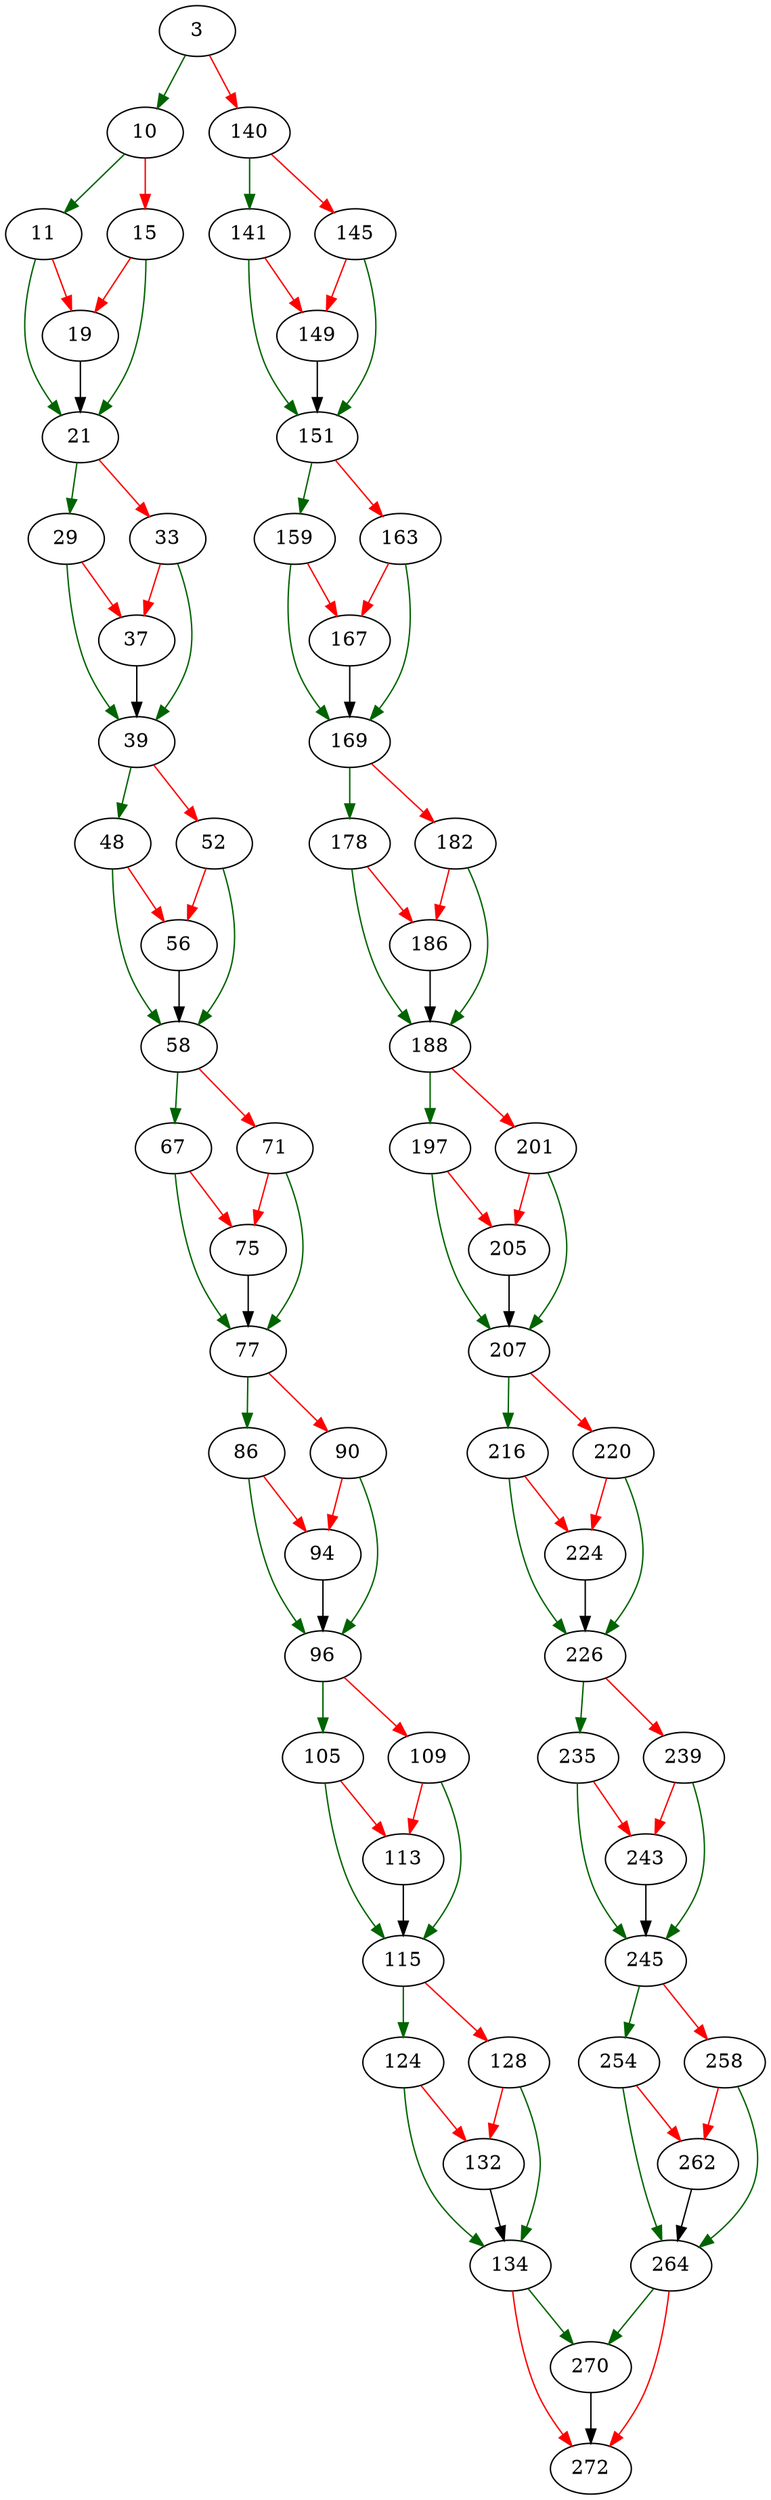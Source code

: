 strict digraph "apply_relative_time" {
	// Node definitions.
	3 [entry=true];
	10;
	140;
	11;
	15;
	21;
	19;
	29;
	33;
	39;
	37;
	48;
	52;
	58;
	56;
	67;
	71;
	77;
	75;
	86;
	90;
	96;
	94;
	105;
	109;
	115;
	113;
	124;
	128;
	134;
	132;
	270;
	272;
	141;
	145;
	151;
	149;
	159;
	163;
	169;
	167;
	178;
	182;
	188;
	186;
	197;
	201;
	207;
	205;
	216;
	220;
	226;
	224;
	235;
	239;
	245;
	243;
	254;
	258;
	264;
	262;

	// Edge definitions.
	3 -> 10 [
		color=darkgreen
		cond=true
	];
	3 -> 140 [
		color=red
		cond=false
	];
	10 -> 11 [
		color=darkgreen
		cond=true
	];
	10 -> 15 [
		color=red
		cond=false
	];
	140 -> 141 [
		color=darkgreen
		cond=true
	];
	140 -> 145 [
		color=red
		cond=false
	];
	11 -> 21 [
		color=darkgreen
		cond=true
	];
	11 -> 19 [
		color=red
		cond=false
	];
	15 -> 21 [
		color=darkgreen
		cond=true
	];
	15 -> 19 [
		color=red
		cond=false
	];
	21 -> 29 [
		color=darkgreen
		cond=true
	];
	21 -> 33 [
		color=red
		cond=false
	];
	19 -> 21;
	29 -> 39 [
		color=darkgreen
		cond=true
	];
	29 -> 37 [
		color=red
		cond=false
	];
	33 -> 39 [
		color=darkgreen
		cond=true
	];
	33 -> 37 [
		color=red
		cond=false
	];
	39 -> 48 [
		color=darkgreen
		cond=true
	];
	39 -> 52 [
		color=red
		cond=false
	];
	37 -> 39;
	48 -> 58 [
		color=darkgreen
		cond=true
	];
	48 -> 56 [
		color=red
		cond=false
	];
	52 -> 58 [
		color=darkgreen
		cond=true
	];
	52 -> 56 [
		color=red
		cond=false
	];
	58 -> 67 [
		color=darkgreen
		cond=true
	];
	58 -> 71 [
		color=red
		cond=false
	];
	56 -> 58;
	67 -> 77 [
		color=darkgreen
		cond=true
	];
	67 -> 75 [
		color=red
		cond=false
	];
	71 -> 77 [
		color=darkgreen
		cond=true
	];
	71 -> 75 [
		color=red
		cond=false
	];
	77 -> 86 [
		color=darkgreen
		cond=true
	];
	77 -> 90 [
		color=red
		cond=false
	];
	75 -> 77;
	86 -> 96 [
		color=darkgreen
		cond=true
	];
	86 -> 94 [
		color=red
		cond=false
	];
	90 -> 96 [
		color=darkgreen
		cond=true
	];
	90 -> 94 [
		color=red
		cond=false
	];
	96 -> 105 [
		color=darkgreen
		cond=true
	];
	96 -> 109 [
		color=red
		cond=false
	];
	94 -> 96;
	105 -> 115 [
		color=darkgreen
		cond=true
	];
	105 -> 113 [
		color=red
		cond=false
	];
	109 -> 115 [
		color=darkgreen
		cond=true
	];
	109 -> 113 [
		color=red
		cond=false
	];
	115 -> 124 [
		color=darkgreen
		cond=true
	];
	115 -> 128 [
		color=red
		cond=false
	];
	113 -> 115;
	124 -> 134 [
		color=darkgreen
		cond=true
	];
	124 -> 132 [
		color=red
		cond=false
	];
	128 -> 134 [
		color=darkgreen
		cond=true
	];
	128 -> 132 [
		color=red
		cond=false
	];
	134 -> 270 [
		color=darkgreen
		cond=true
	];
	134 -> 272 [
		color=red
		cond=false
	];
	132 -> 134;
	270 -> 272;
	141 -> 151 [
		color=darkgreen
		cond=true
	];
	141 -> 149 [
		color=red
		cond=false
	];
	145 -> 151 [
		color=darkgreen
		cond=true
	];
	145 -> 149 [
		color=red
		cond=false
	];
	151 -> 159 [
		color=darkgreen
		cond=true
	];
	151 -> 163 [
		color=red
		cond=false
	];
	149 -> 151;
	159 -> 169 [
		color=darkgreen
		cond=true
	];
	159 -> 167 [
		color=red
		cond=false
	];
	163 -> 169 [
		color=darkgreen
		cond=true
	];
	163 -> 167 [
		color=red
		cond=false
	];
	169 -> 178 [
		color=darkgreen
		cond=true
	];
	169 -> 182 [
		color=red
		cond=false
	];
	167 -> 169;
	178 -> 188 [
		color=darkgreen
		cond=true
	];
	178 -> 186 [
		color=red
		cond=false
	];
	182 -> 188 [
		color=darkgreen
		cond=true
	];
	182 -> 186 [
		color=red
		cond=false
	];
	188 -> 197 [
		color=darkgreen
		cond=true
	];
	188 -> 201 [
		color=red
		cond=false
	];
	186 -> 188;
	197 -> 207 [
		color=darkgreen
		cond=true
	];
	197 -> 205 [
		color=red
		cond=false
	];
	201 -> 207 [
		color=darkgreen
		cond=true
	];
	201 -> 205 [
		color=red
		cond=false
	];
	207 -> 216 [
		color=darkgreen
		cond=true
	];
	207 -> 220 [
		color=red
		cond=false
	];
	205 -> 207;
	216 -> 226 [
		color=darkgreen
		cond=true
	];
	216 -> 224 [
		color=red
		cond=false
	];
	220 -> 226 [
		color=darkgreen
		cond=true
	];
	220 -> 224 [
		color=red
		cond=false
	];
	226 -> 235 [
		color=darkgreen
		cond=true
	];
	226 -> 239 [
		color=red
		cond=false
	];
	224 -> 226;
	235 -> 245 [
		color=darkgreen
		cond=true
	];
	235 -> 243 [
		color=red
		cond=false
	];
	239 -> 245 [
		color=darkgreen
		cond=true
	];
	239 -> 243 [
		color=red
		cond=false
	];
	245 -> 254 [
		color=darkgreen
		cond=true
	];
	245 -> 258 [
		color=red
		cond=false
	];
	243 -> 245;
	254 -> 264 [
		color=darkgreen
		cond=true
	];
	254 -> 262 [
		color=red
		cond=false
	];
	258 -> 264 [
		color=darkgreen
		cond=true
	];
	258 -> 262 [
		color=red
		cond=false
	];
	264 -> 270 [
		color=darkgreen
		cond=true
	];
	264 -> 272 [
		color=red
		cond=false
	];
	262 -> 264;
}